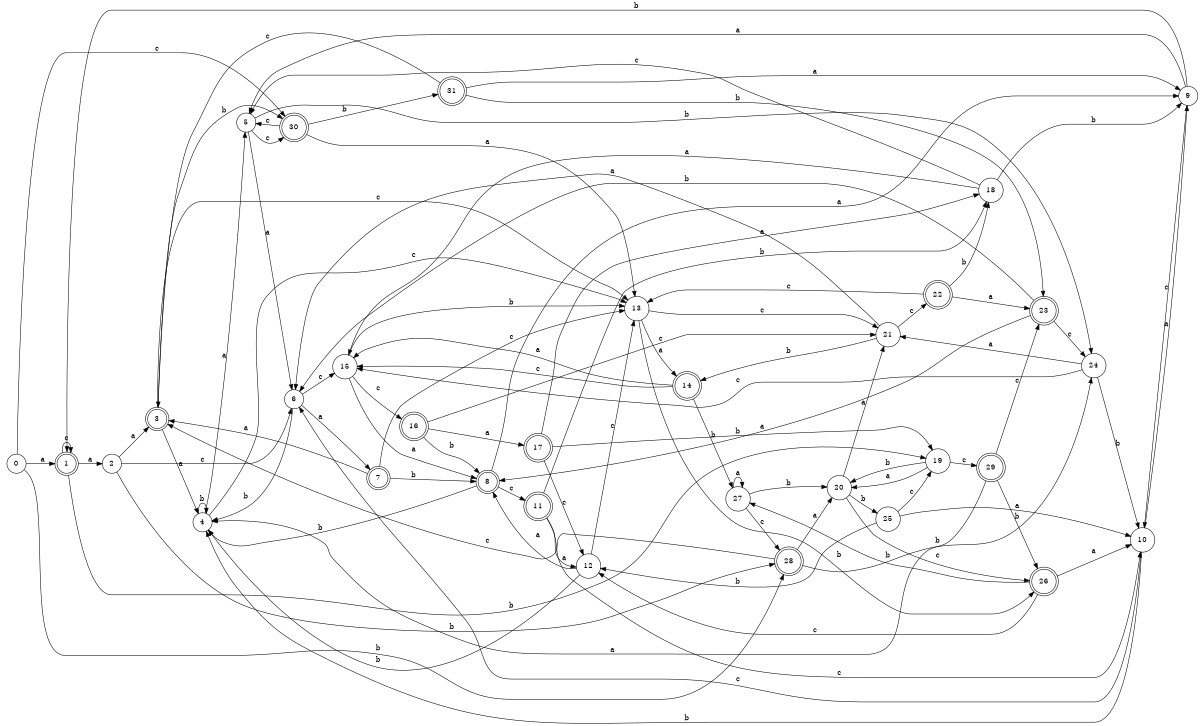 digraph n26_10 {
__start0 [label="" shape="none"];

rankdir=LR;
size="8,5";

s0 [style="filled", color="black", fillcolor="white" shape="circle", label="0"];
s1 [style="rounded,filled", color="black", fillcolor="white" shape="doublecircle", label="1"];
s2 [style="filled", color="black", fillcolor="white" shape="circle", label="2"];
s3 [style="rounded,filled", color="black", fillcolor="white" shape="doublecircle", label="3"];
s4 [style="filled", color="black", fillcolor="white" shape="circle", label="4"];
s5 [style="filled", color="black", fillcolor="white" shape="circle", label="5"];
s6 [style="filled", color="black", fillcolor="white" shape="circle", label="6"];
s7 [style="rounded,filled", color="black", fillcolor="white" shape="doublecircle", label="7"];
s8 [style="rounded,filled", color="black", fillcolor="white" shape="doublecircle", label="8"];
s9 [style="filled", color="black", fillcolor="white" shape="circle", label="9"];
s10 [style="filled", color="black", fillcolor="white" shape="circle", label="10"];
s11 [style="rounded,filled", color="black", fillcolor="white" shape="doublecircle", label="11"];
s12 [style="filled", color="black", fillcolor="white" shape="circle", label="12"];
s13 [style="filled", color="black", fillcolor="white" shape="circle", label="13"];
s14 [style="rounded,filled", color="black", fillcolor="white" shape="doublecircle", label="14"];
s15 [style="filled", color="black", fillcolor="white" shape="circle", label="15"];
s16 [style="rounded,filled", color="black", fillcolor="white" shape="doublecircle", label="16"];
s17 [style="rounded,filled", color="black", fillcolor="white" shape="doublecircle", label="17"];
s18 [style="filled", color="black", fillcolor="white" shape="circle", label="18"];
s19 [style="filled", color="black", fillcolor="white" shape="circle", label="19"];
s20 [style="filled", color="black", fillcolor="white" shape="circle", label="20"];
s21 [style="filled", color="black", fillcolor="white" shape="circle", label="21"];
s22 [style="rounded,filled", color="black", fillcolor="white" shape="doublecircle", label="22"];
s23 [style="rounded,filled", color="black", fillcolor="white" shape="doublecircle", label="23"];
s24 [style="filled", color="black", fillcolor="white" shape="circle", label="24"];
s25 [style="filled", color="black", fillcolor="white" shape="circle", label="25"];
s26 [style="rounded,filled", color="black", fillcolor="white" shape="doublecircle", label="26"];
s27 [style="filled", color="black", fillcolor="white" shape="circle", label="27"];
s28 [style="rounded,filled", color="black", fillcolor="white" shape="doublecircle", label="28"];
s29 [style="rounded,filled", color="black", fillcolor="white" shape="doublecircle", label="29"];
s30 [style="rounded,filled", color="black", fillcolor="white" shape="doublecircle", label="30"];
s31 [style="rounded,filled", color="black", fillcolor="white" shape="doublecircle", label="31"];
s0 -> s1 [label="a"];
s0 -> s28 [label="b"];
s0 -> s30 [label="c"];
s1 -> s2 [label="a"];
s1 -> s19 [label="b"];
s1 -> s1 [label="c"];
s2 -> s3 [label="a"];
s2 -> s28 [label="b"];
s2 -> s6 [label="c"];
s3 -> s4 [label="a"];
s3 -> s30 [label="b"];
s3 -> s13 [label="c"];
s4 -> s5 [label="a"];
s4 -> s4 [label="b"];
s4 -> s13 [label="c"];
s5 -> s6 [label="a"];
s5 -> s24 [label="b"];
s5 -> s30 [label="c"];
s6 -> s7 [label="a"];
s6 -> s4 [label="b"];
s6 -> s15 [label="c"];
s7 -> s3 [label="a"];
s7 -> s8 [label="b"];
s7 -> s13 [label="c"];
s8 -> s9 [label="a"];
s8 -> s4 [label="b"];
s8 -> s11 [label="c"];
s9 -> s5 [label="a"];
s9 -> s1 [label="b"];
s9 -> s10 [label="c"];
s10 -> s9 [label="a"];
s10 -> s4 [label="b"];
s10 -> s6 [label="c"];
s11 -> s12 [label="a"];
s11 -> s18 [label="b"];
s11 -> s10 [label="c"];
s12 -> s8 [label="a"];
s12 -> s4 [label="b"];
s12 -> s13 [label="c"];
s13 -> s14 [label="a"];
s13 -> s26 [label="b"];
s13 -> s21 [label="c"];
s14 -> s15 [label="a"];
s14 -> s27 [label="b"];
s14 -> s15 [label="c"];
s15 -> s8 [label="a"];
s15 -> s13 [label="b"];
s15 -> s16 [label="c"];
s16 -> s17 [label="a"];
s16 -> s8 [label="b"];
s16 -> s21 [label="c"];
s17 -> s18 [label="a"];
s17 -> s19 [label="b"];
s17 -> s12 [label="c"];
s18 -> s15 [label="a"];
s18 -> s9 [label="b"];
s18 -> s5 [label="c"];
s19 -> s20 [label="a"];
s19 -> s20 [label="b"];
s19 -> s29 [label="c"];
s20 -> s21 [label="a"];
s20 -> s25 [label="b"];
s20 -> s26 [label="c"];
s21 -> s6 [label="a"];
s21 -> s14 [label="b"];
s21 -> s22 [label="c"];
s22 -> s23 [label="a"];
s22 -> s18 [label="b"];
s22 -> s13 [label="c"];
s23 -> s8 [label="a"];
s23 -> s6 [label="b"];
s23 -> s24 [label="c"];
s24 -> s21 [label="a"];
s24 -> s10 [label="b"];
s24 -> s15 [label="c"];
s25 -> s10 [label="a"];
s25 -> s12 [label="b"];
s25 -> s19 [label="c"];
s26 -> s10 [label="a"];
s26 -> s27 [label="b"];
s26 -> s12 [label="c"];
s27 -> s27 [label="a"];
s27 -> s20 [label="b"];
s27 -> s28 [label="c"];
s28 -> s20 [label="a"];
s28 -> s24 [label="b"];
s28 -> s3 [label="c"];
s29 -> s4 [label="a"];
s29 -> s26 [label="b"];
s29 -> s23 [label="c"];
s30 -> s13 [label="a"];
s30 -> s31 [label="b"];
s30 -> s5 [label="c"];
s31 -> s9 [label="a"];
s31 -> s23 [label="b"];
s31 -> s3 [label="c"];

}